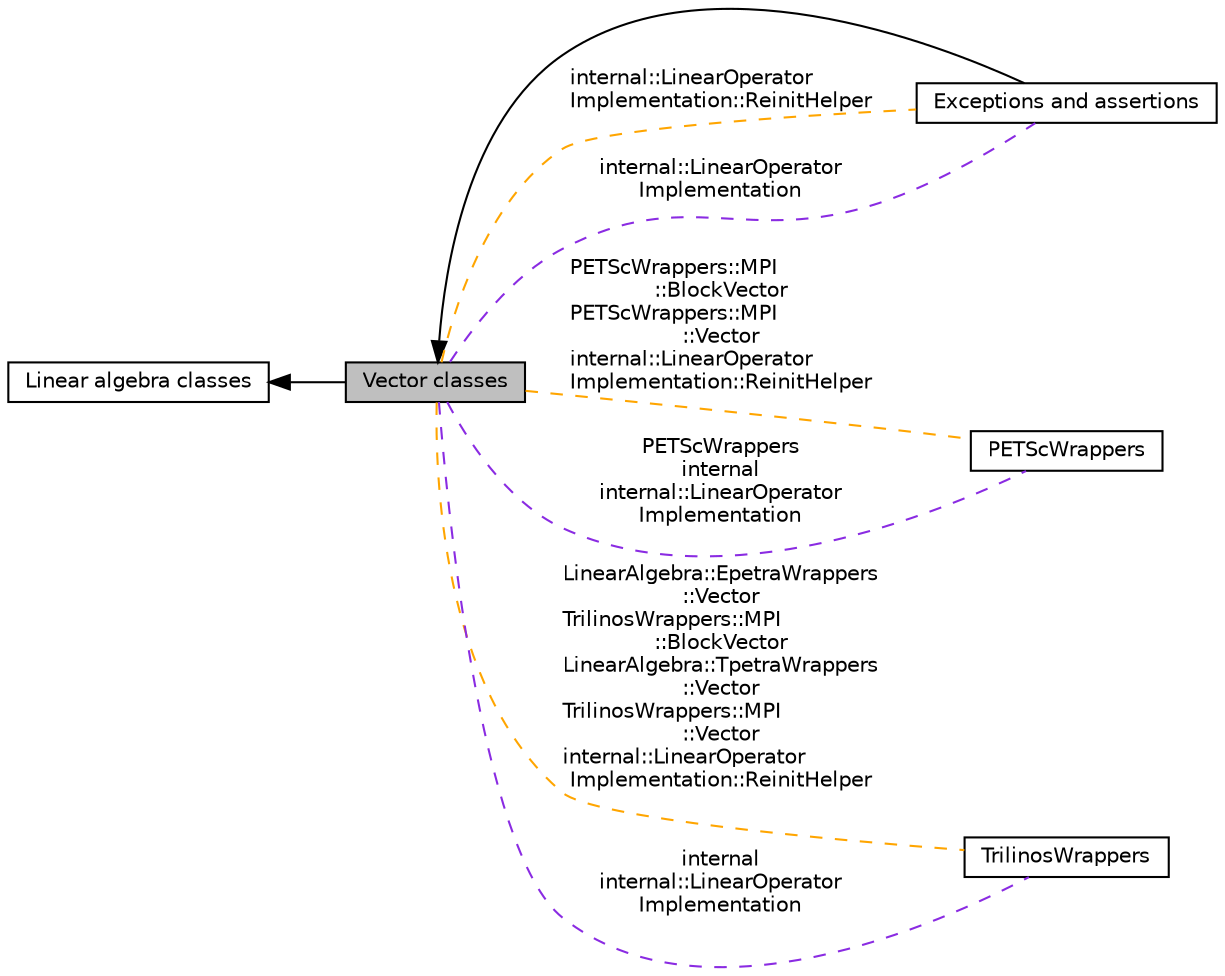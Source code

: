 digraph "Vector classes"
{
  edge [fontname="Helvetica",fontsize="10",labelfontname="Helvetica",labelfontsize="10"];
  node [fontname="Helvetica",fontsize="10",shape=box];
  rankdir=LR;
  Node1 [label="Vector classes",height=0.2,width=0.4,color="black", fillcolor="grey75", style="filled", fontcolor="black",tooltip="Here, we list all the classes that satisfy the VectorType concept and may be used in linear solvers (..."];
  Node3 [label="Exceptions and assertions",height=0.2,width=0.4,color="black", fillcolor="white", style="filled",URL="$group__Exceptions.html",tooltip="This module contains classes that are used in the exception mechanism of deal.II."];
  Node2 [label="Linear algebra classes",height=0.2,width=0.4,color="black", fillcolor="white", style="filled",URL="$group__LAC.html",tooltip="This module contains classes that involve linear algebra, i.e., those associated with matrices,..."];
  Node4 [label="PETScWrappers",height=0.2,width=0.4,color="black", fillcolor="white", style="filled",URL="$group__PETScWrappers.html",tooltip="The classes in this module are wrappers around functionality provided by the PETSc library...."];
  Node5 [label="TrilinosWrappers",height=0.2,width=0.4,color="black", fillcolor="white", style="filled",URL="$group__TrilinosWrappers.html",tooltip="The classes in this module are wrappers around functionality provided by the Trilinos library...."];
  Node2->Node1 [shape=plaintext, dir="back", style="solid"];
  Node1->Node3 [shape=plaintext, dir="back", style="solid"];
  Node1->Node4 [shape=plaintext, label="PETScWrappers::MPI\l::BlockVector\nPETScWrappers::MPI\l::Vector\ninternal::LinearOperator\lImplementation::ReinitHelper", color="orange", dir="none", style="dashed"];
  Node1->Node5 [shape=plaintext, label="LinearAlgebra::EpetraWrappers\l::Vector\nTrilinosWrappers::MPI\l::BlockVector\nLinearAlgebra::TpetraWrappers\l::Vector\nTrilinosWrappers::MPI\l::Vector\ninternal::LinearOperator\lImplementation::ReinitHelper", color="orange", dir="none", style="dashed"];
  Node1->Node3 [shape=plaintext, label="internal::LinearOperator\lImplementation::ReinitHelper", color="orange", dir="none", style="dashed"];
  Node1->Node4 [shape=plaintext, label="PETScWrappers\ninternal\ninternal::LinearOperator\lImplementation", color="blueviolet", dir="none", style="dashed"];
  Node1->Node5 [shape=plaintext, label="internal\ninternal::LinearOperator\lImplementation", color="blueviolet", dir="none", style="dashed"];
  Node1->Node3 [shape=plaintext, label="internal::LinearOperator\lImplementation", color="blueviolet", dir="none", style="dashed"];
}
